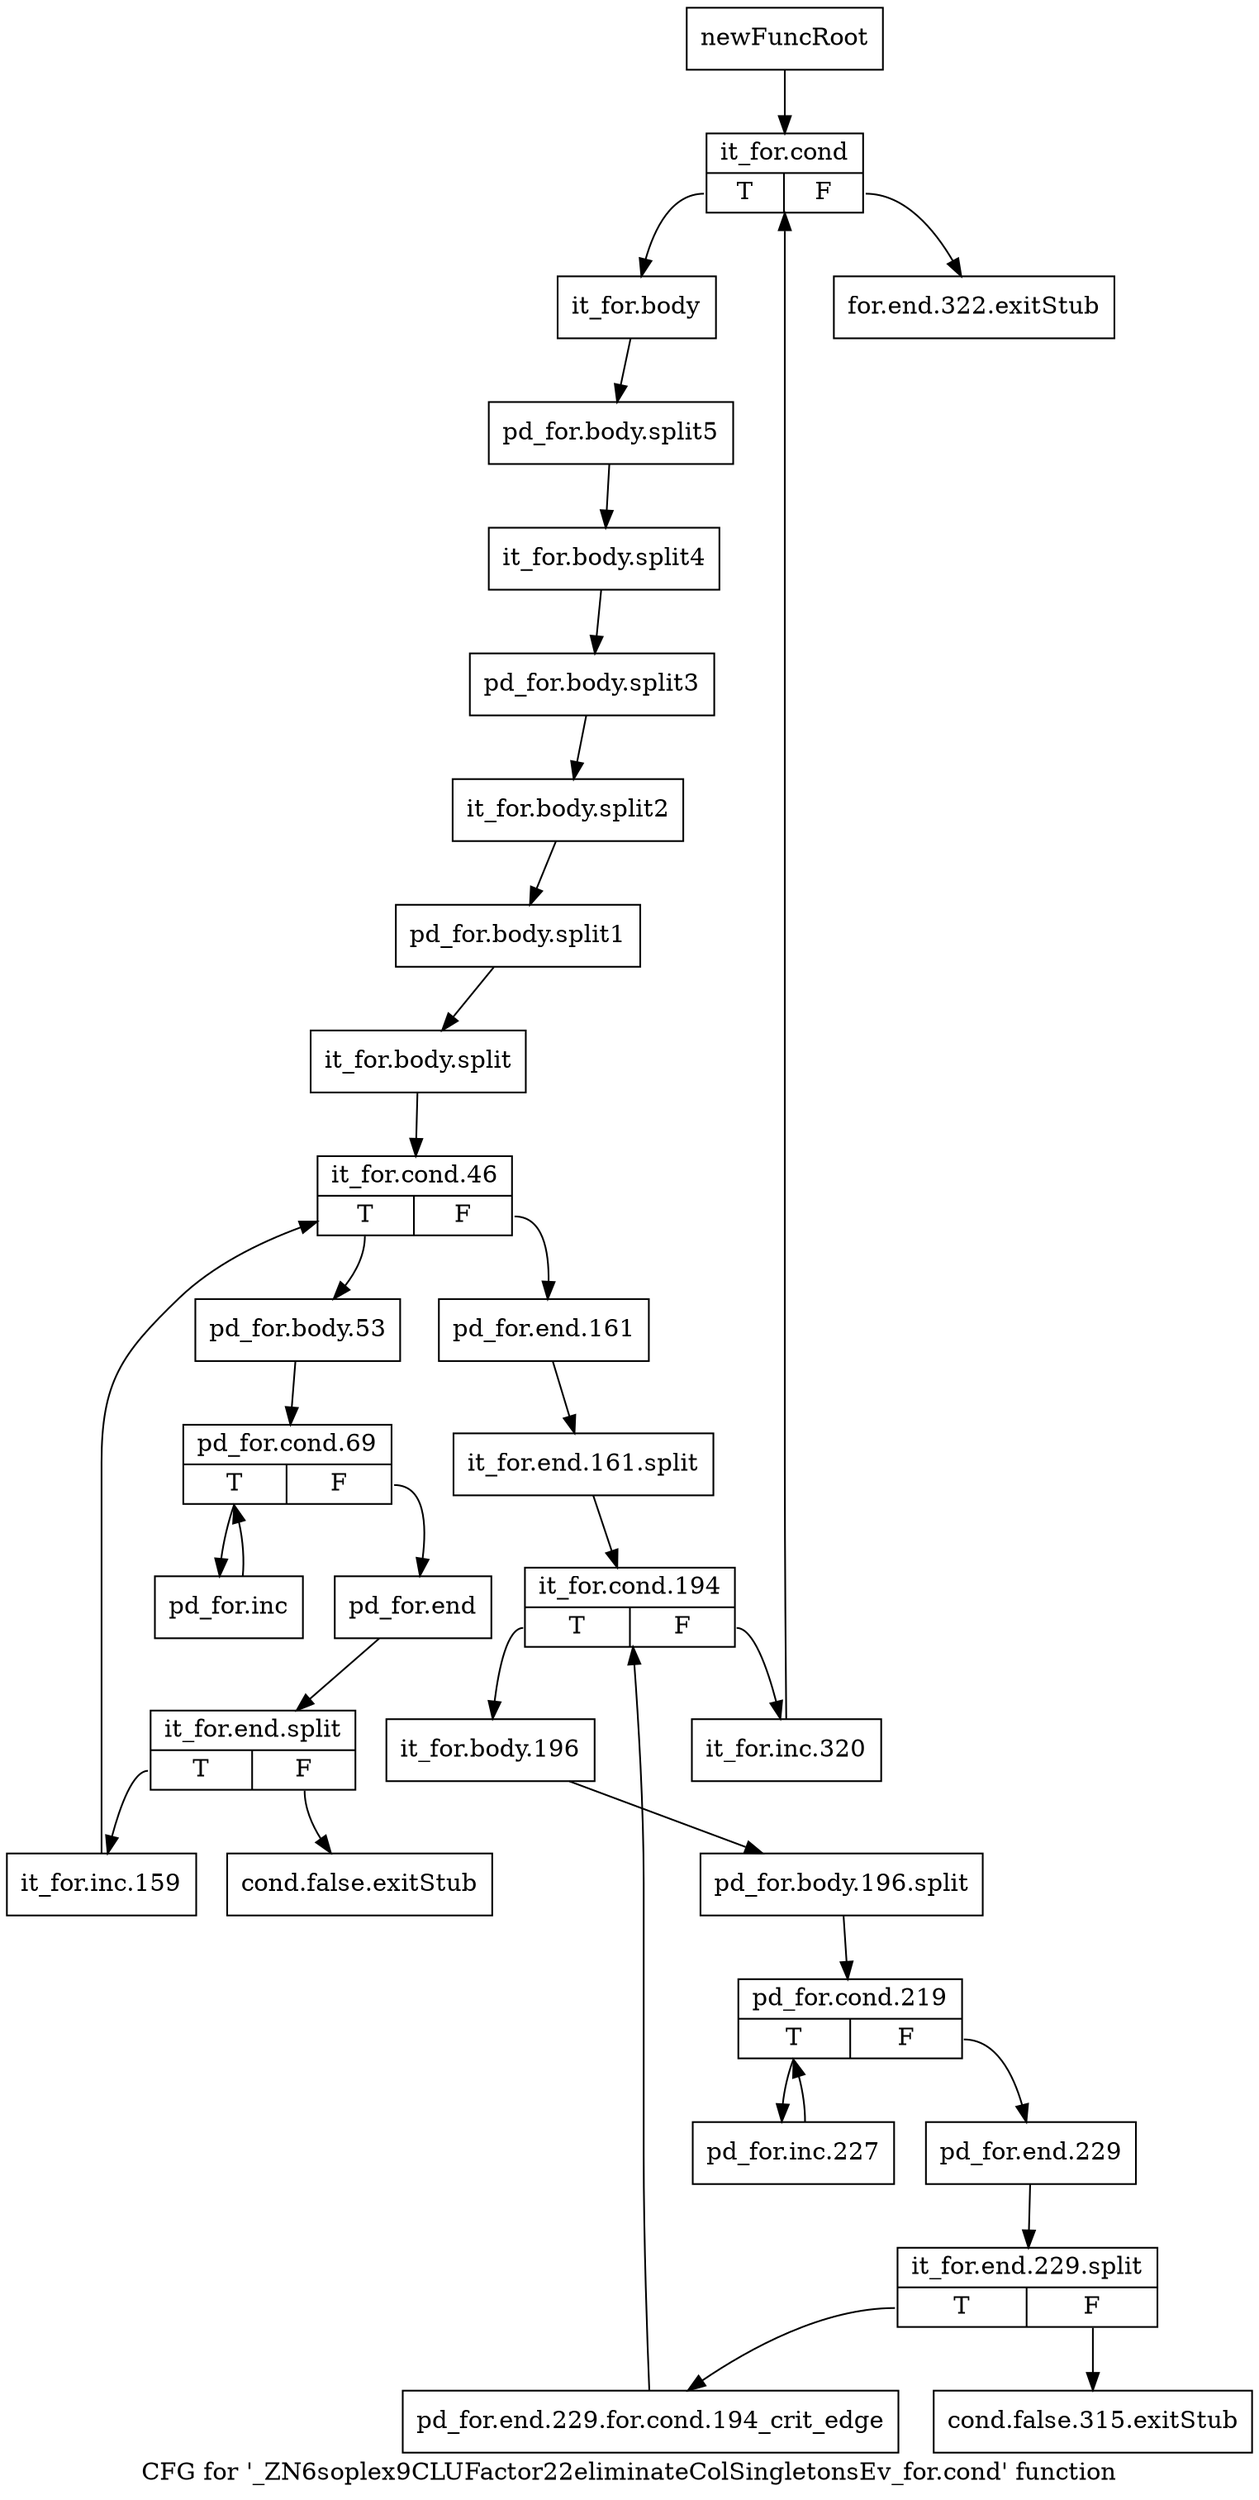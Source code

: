 digraph "CFG for '_ZN6soplex9CLUFactor22eliminateColSingletonsEv_for.cond' function" {
	label="CFG for '_ZN6soplex9CLUFactor22eliminateColSingletonsEv_for.cond' function";

	Node0x2c20ba0 [shape=record,label="{newFuncRoot}"];
	Node0x2c20ba0 -> Node0x2c20ce0;
	Node0x2c20bf0 [shape=record,label="{for.end.322.exitStub}"];
	Node0x2c20c40 [shape=record,label="{cond.false.315.exitStub}"];
	Node0x2c20c90 [shape=record,label="{cond.false.exitStub}"];
	Node0x2c20ce0 [shape=record,label="{it_for.cond|{<s0>T|<s1>F}}"];
	Node0x2c20ce0:s0 -> Node0x2c20d30;
	Node0x2c20ce0:s1 -> Node0x2c20bf0;
	Node0x2c20d30 [shape=record,label="{it_for.body}"];
	Node0x2c20d30 -> Node0x345f2c0;
	Node0x345f2c0 [shape=record,label="{pd_for.body.split5}"];
	Node0x345f2c0 -> Node0x345f040;
	Node0x345f040 [shape=record,label="{it_for.body.split4}"];
	Node0x345f040 -> Node0x345f4c0;
	Node0x345f4c0 [shape=record,label="{pd_for.body.split3}"];
	Node0x345f4c0 -> Node0x345f7c0;
	Node0x345f7c0 [shape=record,label="{it_for.body.split2}"];
	Node0x345f7c0 -> Node0x345fb40;
	Node0x345fb40 [shape=record,label="{pd_for.body.split1}"];
	Node0x345fb40 -> Node0x3462220;
	Node0x3462220 [shape=record,label="{it_for.body.split}"];
	Node0x3462220 -> Node0x2c20d80;
	Node0x2c20d80 [shape=record,label="{it_for.cond.46|{<s0>T|<s1>F}}"];
	Node0x2c20d80:s0 -> Node0x2c21050;
	Node0x2c20d80:s1 -> Node0x2c20dd0;
	Node0x2c20dd0 [shape=record,label="{pd_for.end.161}"];
	Node0x2c20dd0 -> Node0x345f1f0;
	Node0x345f1f0 [shape=record,label="{it_for.end.161.split}"];
	Node0x345f1f0 -> Node0x2c20e20;
	Node0x2c20e20 [shape=record,label="{it_for.cond.194|{<s0>T|<s1>F}}"];
	Node0x2c20e20:s0 -> Node0x2c20ec0;
	Node0x2c20e20:s1 -> Node0x2c20e70;
	Node0x2c20e70 [shape=record,label="{it_for.inc.320}"];
	Node0x2c20e70 -> Node0x2c20ce0;
	Node0x2c20ec0 [shape=record,label="{it_for.body.196}"];
	Node0x2c20ec0 -> Node0x345ee40;
	Node0x345ee40 [shape=record,label="{pd_for.body.196.split}"];
	Node0x345ee40 -> Node0x2c20f10;
	Node0x2c20f10 [shape=record,label="{pd_for.cond.219|{<s0>T|<s1>F}}"];
	Node0x2c20f10:s0 -> Node0x2c21000;
	Node0x2c20f10:s1 -> Node0x2c20f60;
	Node0x2c20f60 [shape=record,label="{pd_for.end.229}"];
	Node0x2c20f60 -> Node0x345ef40;
	Node0x345ef40 [shape=record,label="{it_for.end.229.split|{<s0>T|<s1>F}}"];
	Node0x345ef40:s0 -> Node0x2c20fb0;
	Node0x345ef40:s1 -> Node0x2c20c40;
	Node0x2c20fb0 [shape=record,label="{pd_for.end.229.for.cond.194_crit_edge}"];
	Node0x2c20fb0 -> Node0x2c20e20;
	Node0x2c21000 [shape=record,label="{pd_for.inc.227}"];
	Node0x2c21000 -> Node0x2c20f10;
	Node0x2c21050 [shape=record,label="{pd_for.body.53}"];
	Node0x2c21050 -> Node0x2c210a0;
	Node0x2c210a0 [shape=record,label="{pd_for.cond.69|{<s0>T|<s1>F}}"];
	Node0x2c210a0:s0 -> Node0x2c21190;
	Node0x2c210a0:s1 -> Node0x2c210f0;
	Node0x2c210f0 [shape=record,label="{pd_for.end}"];
	Node0x2c210f0 -> Node0x345f0c0;
	Node0x345f0c0 [shape=record,label="{it_for.end.split|{<s0>T|<s1>F}}"];
	Node0x345f0c0:s0 -> Node0x2c21140;
	Node0x345f0c0:s1 -> Node0x2c20c90;
	Node0x2c21140 [shape=record,label="{it_for.inc.159}"];
	Node0x2c21140 -> Node0x2c20d80;
	Node0x2c21190 [shape=record,label="{pd_for.inc}"];
	Node0x2c21190 -> Node0x2c210a0;
}
